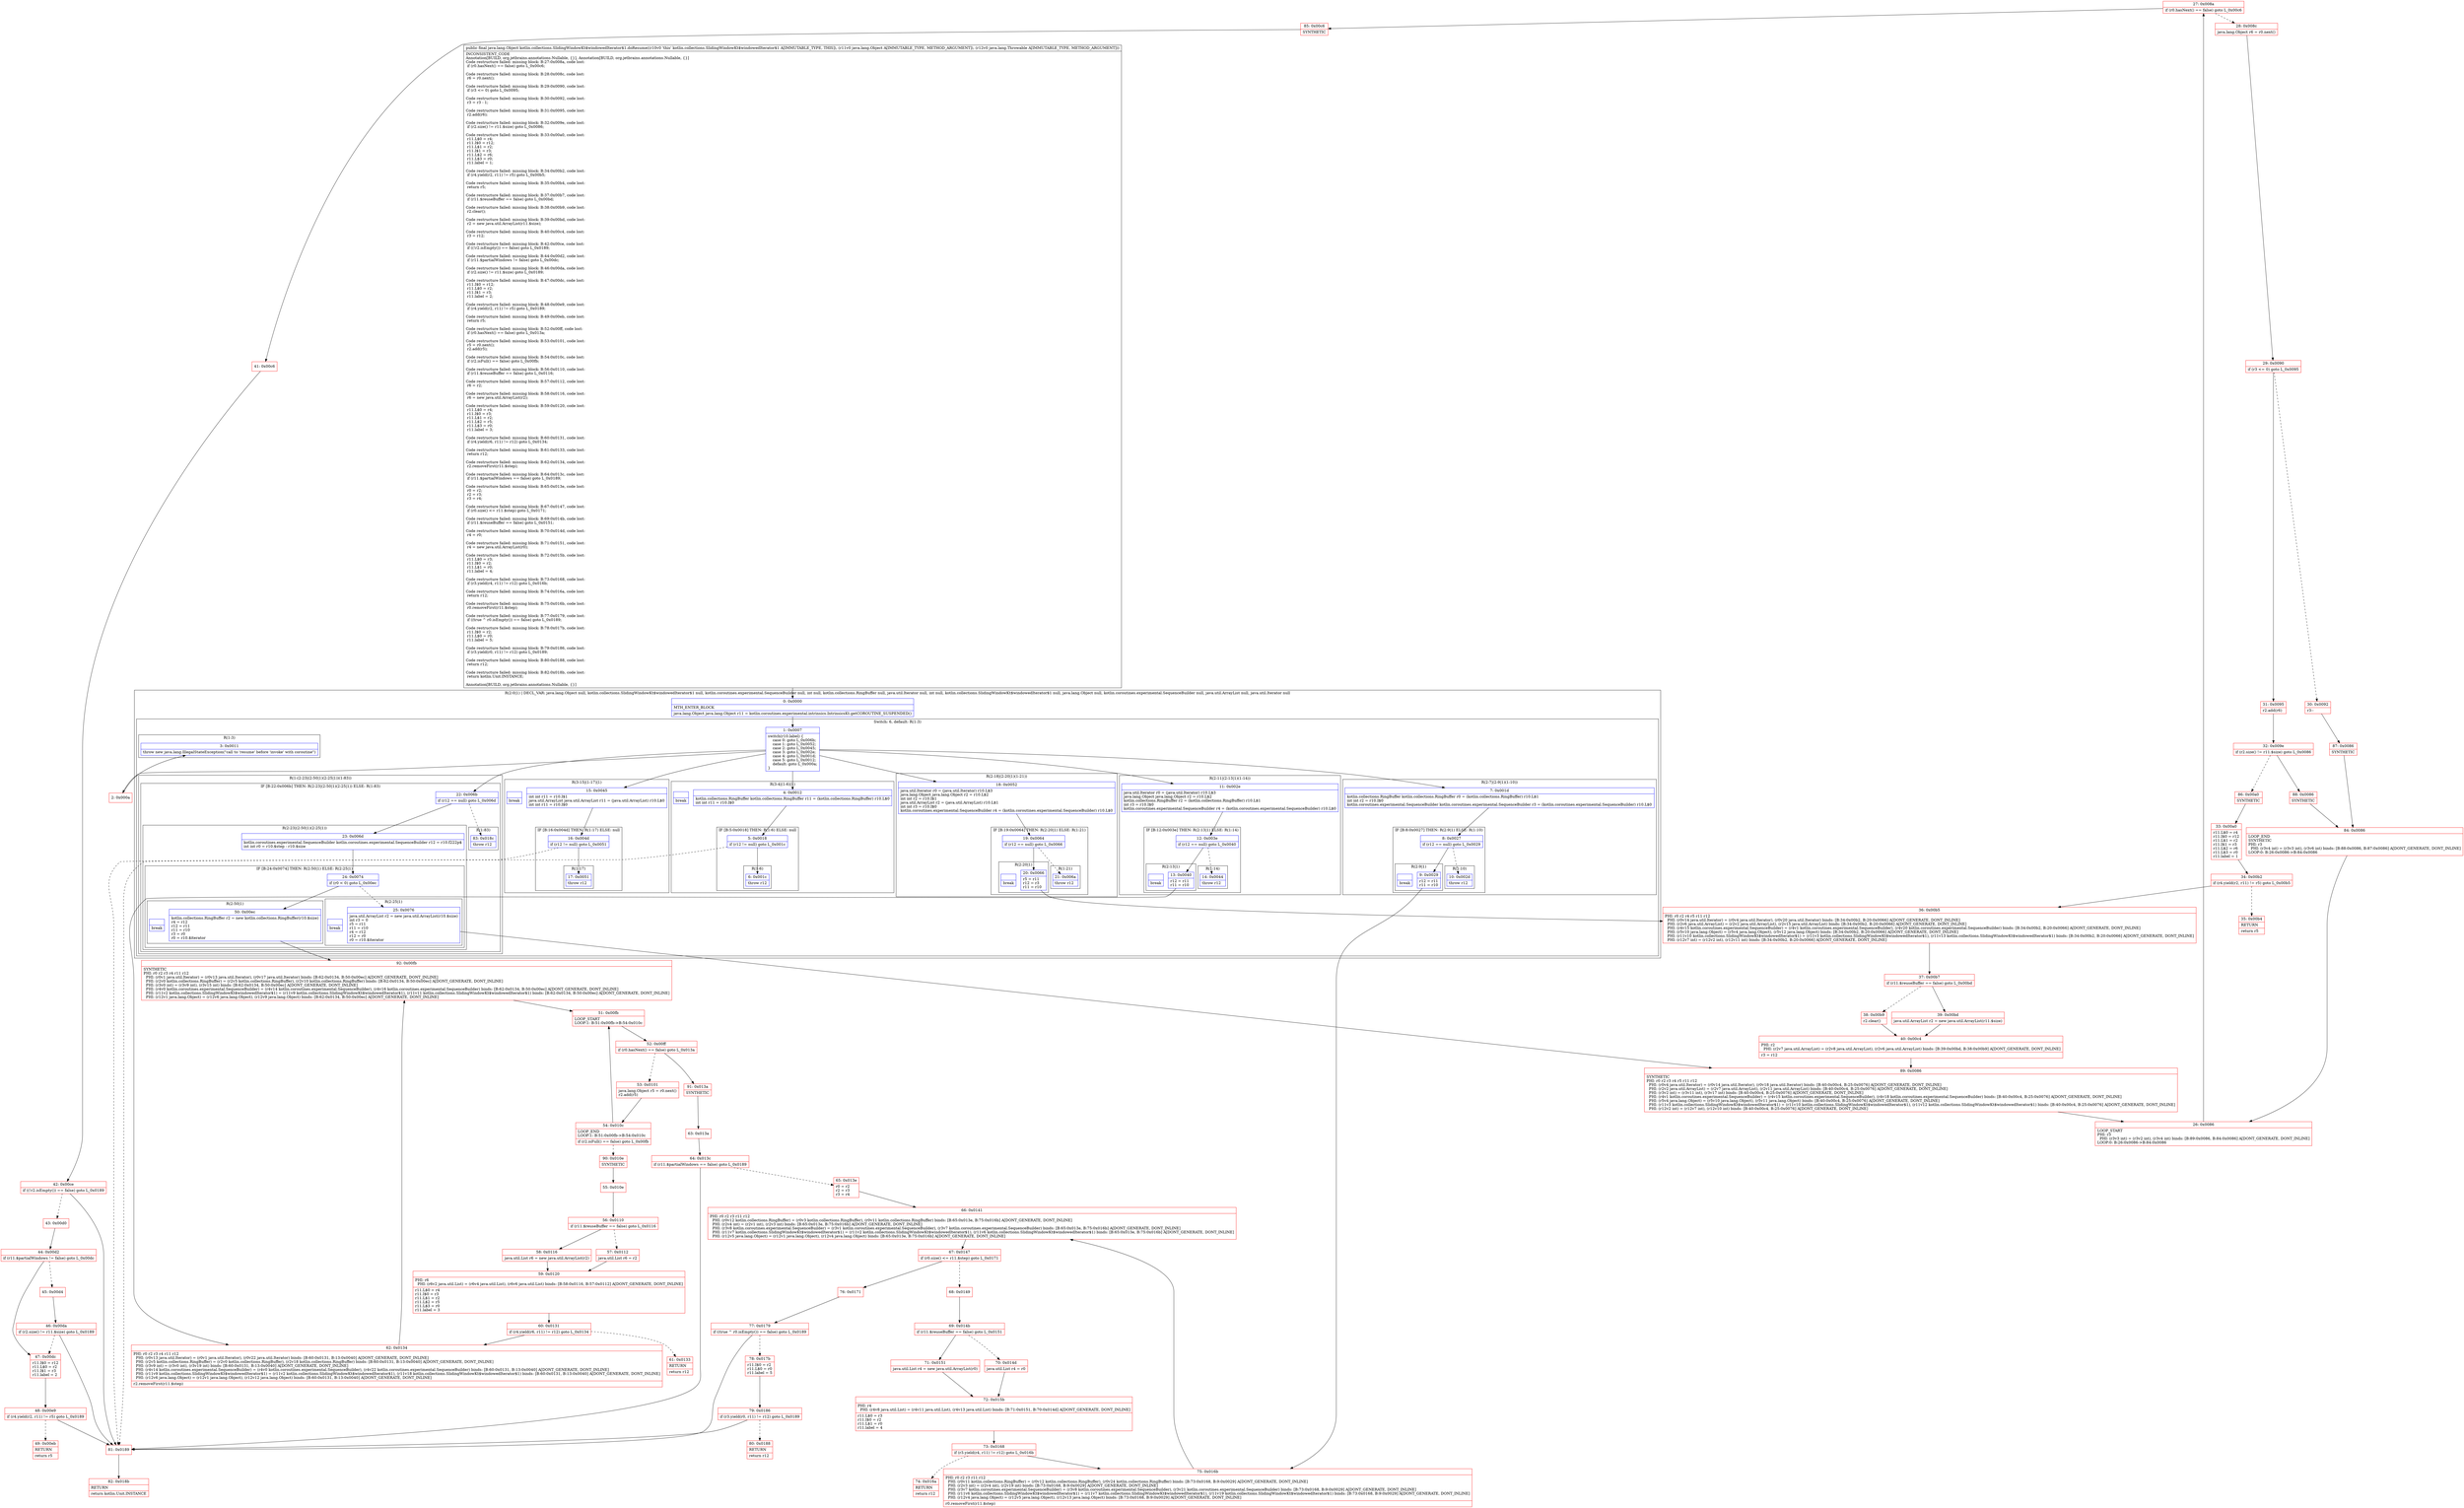 digraph "CFG forkotlin.collections.SlidingWindowKt$windowedIterator$1.doResume(Ljava\/lang\/Object;Ljava\/lang\/Throwable;)Ljava\/lang\/Object;" {
subgraph cluster_Region_406434798 {
label = "R(2:0|1) | DECL_VAR: java.lang.Object null, kotlin.collections.SlidingWindowKt$windowedIterator$1 null, kotlin.coroutines.experimental.SequenceBuilder null, int null, kotlin.collections.RingBuffer null, java.util.Iterator null, int null, kotlin.collections.SlidingWindowKt$windowedIterator$1 null, java.lang.Object null, kotlin.coroutines.experimental.SequenceBuilder null, java.util.ArrayList null, java.util.Iterator null\l";
node [shape=record,color=blue];
Node_0 [shape=record,label="{0\:\ 0x0000|MTH_ENTER_BLOCK\l|java.lang.Object java.lang.Object r11 = kotlin.coroutines.experimental.intrinsics.IntrinsicsKt.getCOROUTINE_SUSPENDED()\l}"];
subgraph cluster_SwitchRegion_1170623544 {
label = "Switch: 6, default: R(1:3)";
node [shape=record,color=blue];
Node_1 [shape=record,label="{1\:\ 0x0007|switch(r10.label) \{\l    case 0: goto L_0x006b;\l    case 1: goto L_0x0052;\l    case 2: goto L_0x0045;\l    case 3: goto L_0x002e;\l    case 4: goto L_0x001d;\l    case 5: goto L_0x0012;\l    default: goto L_0x000a;\l\}\l}"];
subgraph cluster_Region_2084745636 {
label = "R(1:(2:23|(2:50|1)(2:25|1))(1:83))";
node [shape=record,color=blue];
subgraph cluster_IfRegion_684647686 {
label = "IF [B:22:0x006b] THEN: R(2:23|(2:50|1)(2:25|1)) ELSE: R(1:83)";
node [shape=record,color=blue];
Node_22 [shape=record,label="{22\:\ 0x006b|if (r12 == null) goto L_0x006d\l}"];
subgraph cluster_Region_1822930244 {
label = "R(2:23|(2:50|1)(2:25|1))";
node [shape=record,color=blue];
Node_23 [shape=record,label="{23\:\ 0x006d|kotlin.coroutines.experimental.SequenceBuilder kotlin.coroutines.experimental.SequenceBuilder r12 = r10.f222p$\lint int r0 = r10.$step \- r10.$size\l}"];
subgraph cluster_IfRegion_1199360200 {
label = "IF [B:24:0x0074] THEN: R(2:50|1) ELSE: R(2:25|1)";
node [shape=record,color=blue];
Node_24 [shape=record,label="{24\:\ 0x0074|if (r0 \< 0) goto L_0x00ec\l}"];
subgraph cluster_Region_1662660630 {
label = "R(2:50|1)";
node [shape=record,color=blue];
Node_50 [shape=record,label="{50\:\ 0x00ec|kotlin.collections.RingBuffer r2 = new kotlin.collections.RingBuffer(r10.$size)\lr4 = r12\lr12 = r11\lr11 = r10\lr3 = r0\lr0 = r10.$iterator\l}"];
Node_InsnContainer_735324436 [shape=record,label="{|break\l}"];
}
subgraph cluster_Region_436087139 {
label = "R(2:25|1)";
node [shape=record,color=blue];
Node_25 [shape=record,label="{25\:\ 0x0076|java.util.ArrayList r2 = new java.util.ArrayList(r10.$size)\lint r3 = 0\lr5 = r11\lr11 = r10\lr4 = r12\lr12 = r0\lr0 = r10.$iterator\l}"];
Node_InsnContainer_1543772122 [shape=record,label="{|break\l}"];
}
}
}
subgraph cluster_Region_891441775 {
label = "R(1:83)";
node [shape=record,color=blue];
Node_83 [shape=record,label="{83\:\ 0x018c|throw r12\l}"];
}
}
}
subgraph cluster_Region_1130555383 {
label = "R(2:18|(2:20|1)(1:21))";
node [shape=record,color=blue];
Node_18 [shape=record,label="{18\:\ 0x0052|java.util.Iterator r0 = (java.util.Iterator) r10.L$3\ljava.lang.Object java.lang.Object r2 = r10.L$2\lint int r2 = r10.I$1\ljava.util.ArrayList r2 = (java.util.ArrayList) r10.L$1\lint int r3 = r10.I$0\lkotlin.coroutines.experimental.SequenceBuilder r4 = (kotlin.coroutines.experimental.SequenceBuilder) r10.L$0\l}"];
subgraph cluster_IfRegion_1788569368 {
label = "IF [B:19:0x0064] THEN: R(2:20|1) ELSE: R(1:21)";
node [shape=record,color=blue];
Node_19 [shape=record,label="{19\:\ 0x0064|if (r12 == null) goto L_0x0066\l}"];
subgraph cluster_Region_41041258 {
label = "R(2:20|1)";
node [shape=record,color=blue];
Node_20 [shape=record,label="{20\:\ 0x0066|r5 = r11\lr12 = r3\lr11 = r10\l}"];
Node_InsnContainer_1611497430 [shape=record,label="{|break\l}"];
}
subgraph cluster_Region_474681034 {
label = "R(1:21)";
node [shape=record,color=blue];
Node_21 [shape=record,label="{21\:\ 0x006a|throw r12\l}"];
}
}
}
subgraph cluster_Region_675559995 {
label = "R(3:15|(1:17)|1)";
node [shape=record,color=blue];
Node_15 [shape=record,label="{15\:\ 0x0045|int int r11 = r10.I$1\ljava.util.ArrayList java.util.ArrayList r11 = (java.util.ArrayList) r10.L$0\lint int r11 = r10.I$0\l}"];
subgraph cluster_IfRegion_1004373510 {
label = "IF [B:16:0x004d] THEN: R(1:17) ELSE: null";
node [shape=record,color=blue];
Node_16 [shape=record,label="{16\:\ 0x004d|if (r12 != null) goto L_0x0051\l}"];
subgraph cluster_Region_181376450 {
label = "R(1:17)";
node [shape=record,color=blue];
Node_17 [shape=record,label="{17\:\ 0x0051|throw r12\l}"];
}
}
Node_InsnContainer_20424834 [shape=record,label="{|break\l}"];
}
subgraph cluster_Region_225759368 {
label = "R(2:11|(2:13|1)(1:14))";
node [shape=record,color=blue];
Node_11 [shape=record,label="{11\:\ 0x002e|java.util.Iterator r0 = (java.util.Iterator) r10.L$3\ljava.lang.Object java.lang.Object r2 = r10.L$2\lkotlin.collections.RingBuffer r2 = (kotlin.collections.RingBuffer) r10.L$1\lint r3 = r10.I$0\lkotlin.coroutines.experimental.SequenceBuilder r4 = (kotlin.coroutines.experimental.SequenceBuilder) r10.L$0\l}"];
subgraph cluster_IfRegion_1171180336 {
label = "IF [B:12:0x003e] THEN: R(2:13|1) ELSE: R(1:14)";
node [shape=record,color=blue];
Node_12 [shape=record,label="{12\:\ 0x003e|if (r12 == null) goto L_0x0040\l}"];
subgraph cluster_Region_1459705865 {
label = "R(2:13|1)";
node [shape=record,color=blue];
Node_13 [shape=record,label="{13\:\ 0x0040|r12 = r11\lr11 = r10\l}"];
Node_InsnContainer_309626937 [shape=record,label="{|break\l}"];
}
subgraph cluster_Region_1684241968 {
label = "R(1:14)";
node [shape=record,color=blue];
Node_14 [shape=record,label="{14\:\ 0x0044|throw r12\l}"];
}
}
}
subgraph cluster_Region_511587617 {
label = "R(2:7|(2:9|1)(1:10))";
node [shape=record,color=blue];
Node_7 [shape=record,label="{7\:\ 0x001d|kotlin.collections.RingBuffer kotlin.collections.RingBuffer r0 = (kotlin.collections.RingBuffer) r10.L$1\lint int r2 = r10.I$0\lkotlin.coroutines.experimental.SequenceBuilder kotlin.coroutines.experimental.SequenceBuilder r3 = (kotlin.coroutines.experimental.SequenceBuilder) r10.L$0\l}"];
subgraph cluster_IfRegion_1487710598 {
label = "IF [B:8:0x0027] THEN: R(2:9|1) ELSE: R(1:10)";
node [shape=record,color=blue];
Node_8 [shape=record,label="{8\:\ 0x0027|if (r12 == null) goto L_0x0029\l}"];
subgraph cluster_Region_1697208447 {
label = "R(2:9|1)";
node [shape=record,color=blue];
Node_9 [shape=record,label="{9\:\ 0x0029|r12 = r11\lr11 = r10\l}"];
Node_InsnContainer_1804107496 [shape=record,label="{|break\l}"];
}
subgraph cluster_Region_1569396448 {
label = "R(1:10)";
node [shape=record,color=blue];
Node_10 [shape=record,label="{10\:\ 0x002d|throw r12\l}"];
}
}
}
subgraph cluster_Region_2093825435 {
label = "R(3:4|(1:6)|1)";
node [shape=record,color=blue];
Node_4 [shape=record,label="{4\:\ 0x0012|kotlin.collections.RingBuffer kotlin.collections.RingBuffer r11 = (kotlin.collections.RingBuffer) r10.L$0\lint int r11 = r10.I$0\l}"];
subgraph cluster_IfRegion_585523615 {
label = "IF [B:5:0x0018] THEN: R(1:6) ELSE: null";
node [shape=record,color=blue];
Node_5 [shape=record,label="{5\:\ 0x0018|if (r12 != null) goto L_0x001c\l}"];
subgraph cluster_Region_523967708 {
label = "R(1:6)";
node [shape=record,color=blue];
Node_6 [shape=record,label="{6\:\ 0x001c|throw r12\l}"];
}
}
Node_InsnContainer_938237677 [shape=record,label="{|break\l}"];
}
subgraph cluster_Region_844456678 {
label = "R(1:3)";
node [shape=record,color=blue];
Node_3 [shape=record,label="{3\:\ 0x0011|throw new java.lang.IllegalStateException(\"call to 'resume' before 'invoke' with coroutine\")\l}"];
}
}
}
Node_2 [shape=record,color=red,label="{2\:\ 0x000a}"];
Node_26 [shape=record,color=red,label="{26\:\ 0x0086|LOOP_START\lPHI: r3 \l  PHI: (r3v3 int) = (r3v2 int), (r3v4 int) binds: [B:89:0x0086, B:84:0x0086] A[DONT_GENERATE, DONT_INLINE]\lLOOP:0: B:26:0x0086\-\>B:84:0x0086\l}"];
Node_27 [shape=record,color=red,label="{27\:\ 0x008a|if (r0.hasNext() == false) goto L_0x00c6\l}"];
Node_28 [shape=record,color=red,label="{28\:\ 0x008c|java.lang.Object r6 = r0.next()\l}"];
Node_29 [shape=record,color=red,label="{29\:\ 0x0090|if (r3 \<= 0) goto L_0x0095\l}"];
Node_30 [shape=record,color=red,label="{30\:\ 0x0092|r3\-\-\l}"];
Node_31 [shape=record,color=red,label="{31\:\ 0x0095|r2.add(r6)\l}"];
Node_32 [shape=record,color=red,label="{32\:\ 0x009e|if (r2.size() != r11.$size) goto L_0x0086\l}"];
Node_33 [shape=record,color=red,label="{33\:\ 0x00a0|r11.L$0 = r4\lr11.I$0 = r12\lr11.L$1 = r2\lr11.I$1 = r3\lr11.L$2 = r6\lr11.L$3 = r0\lr11.label = 1\l}"];
Node_34 [shape=record,color=red,label="{34\:\ 0x00b2|if (r4.yield(r2, r11) != r5) goto L_0x00b5\l}"];
Node_35 [shape=record,color=red,label="{35\:\ 0x00b4|RETURN\l|return r5\l}"];
Node_36 [shape=record,color=red,label="{36\:\ 0x00b5|PHI: r0 r2 r4 r5 r11 r12 \l  PHI: (r0v14 java.util.Iterator) = (r0v4 java.util.Iterator), (r0v20 java.util.Iterator) binds: [B:34:0x00b2, B:20:0x0066] A[DONT_GENERATE, DONT_INLINE]\l  PHI: (r2v6 java.util.ArrayList) = (r2v2 java.util.ArrayList), (r2v15 java.util.ArrayList) binds: [B:34:0x00b2, B:20:0x0066] A[DONT_GENERATE, DONT_INLINE]\l  PHI: (r4v15 kotlin.coroutines.experimental.SequenceBuilder) = (r4v1 kotlin.coroutines.experimental.SequenceBuilder), (r4v20 kotlin.coroutines.experimental.SequenceBuilder) binds: [B:34:0x00b2, B:20:0x0066] A[DONT_GENERATE, DONT_INLINE]\l  PHI: (r5v10 java.lang.Object) = (r5v4 java.lang.Object), (r5v12 java.lang.Object) binds: [B:34:0x00b2, B:20:0x0066] A[DONT_GENERATE, DONT_INLINE]\l  PHI: (r11v10 kotlin.collections.SlidingWindowKt$windowedIterator$1) = (r11v3 kotlin.collections.SlidingWindowKt$windowedIterator$1), (r11v13 kotlin.collections.SlidingWindowKt$windowedIterator$1) binds: [B:34:0x00b2, B:20:0x0066] A[DONT_GENERATE, DONT_INLINE]\l  PHI: (r12v7 int) = (r12v2 int), (r12v11 int) binds: [B:34:0x00b2, B:20:0x0066] A[DONT_GENERATE, DONT_INLINE]\l}"];
Node_37 [shape=record,color=red,label="{37\:\ 0x00b7|if (r11.$reuseBuffer == false) goto L_0x00bd\l}"];
Node_38 [shape=record,color=red,label="{38\:\ 0x00b9|r2.clear()\l}"];
Node_39 [shape=record,color=red,label="{39\:\ 0x00bd|java.util.ArrayList r2 = new java.util.ArrayList(r11.$size)\l}"];
Node_40 [shape=record,color=red,label="{40\:\ 0x00c4|PHI: r2 \l  PHI: (r2v7 java.util.ArrayList) = (r2v8 java.util.ArrayList), (r2v6 java.util.ArrayList) binds: [B:39:0x00bd, B:38:0x00b9] A[DONT_GENERATE, DONT_INLINE]\l|r3 = r12\l}"];
Node_41 [shape=record,color=red,label="{41\:\ 0x00c6}"];
Node_42 [shape=record,color=red,label="{42\:\ 0x00ce|if ((!r2.isEmpty()) == false) goto L_0x0189\l}"];
Node_43 [shape=record,color=red,label="{43\:\ 0x00d0}"];
Node_44 [shape=record,color=red,label="{44\:\ 0x00d2|if (r11.$partialWindows != false) goto L_0x00dc\l}"];
Node_45 [shape=record,color=red,label="{45\:\ 0x00d4}"];
Node_46 [shape=record,color=red,label="{46\:\ 0x00da|if (r2.size() != r11.$size) goto L_0x0189\l}"];
Node_47 [shape=record,color=red,label="{47\:\ 0x00dc|r11.I$0 = r12\lr11.L$0 = r2\lr11.I$1 = r3\lr11.label = 2\l}"];
Node_48 [shape=record,color=red,label="{48\:\ 0x00e9|if (r4.yield(r2, r11) != r5) goto L_0x0189\l}"];
Node_49 [shape=record,color=red,label="{49\:\ 0x00eb|RETURN\l|return r5\l}"];
Node_51 [shape=record,color=red,label="{51\:\ 0x00fb|LOOP_START\lLOOP:1: B:51:0x00fb\-\>B:54:0x010c\l}"];
Node_52 [shape=record,color=red,label="{52\:\ 0x00ff|if (r0.hasNext() == false) goto L_0x013a\l}"];
Node_53 [shape=record,color=red,label="{53\:\ 0x0101|java.lang.Object r5 = r0.next()\lr2.add(r5)\l}"];
Node_54 [shape=record,color=red,label="{54\:\ 0x010c|LOOP_END\lLOOP:1: B:51:0x00fb\-\>B:54:0x010c\l|if (r2.isFull() == false) goto L_0x00fb\l}"];
Node_55 [shape=record,color=red,label="{55\:\ 0x010e}"];
Node_56 [shape=record,color=red,label="{56\:\ 0x0110|if (r11.$reuseBuffer == false) goto L_0x0116\l}"];
Node_57 [shape=record,color=red,label="{57\:\ 0x0112|java.util.List r6 = r2\l}"];
Node_58 [shape=record,color=red,label="{58\:\ 0x0116|java.util.List r6 = new java.util.ArrayList(r2)\l}"];
Node_59 [shape=record,color=red,label="{59\:\ 0x0120|PHI: r6 \l  PHI: (r6v2 java.util.List) = (r6v4 java.util.List), (r6v6 java.util.List) binds: [B:58:0x0116, B:57:0x0112] A[DONT_GENERATE, DONT_INLINE]\l|r11.L$0 = r4\lr11.I$0 = r3\lr11.L$1 = r2\lr11.L$2 = r5\lr11.L$3 = r0\lr11.label = 3\l}"];
Node_60 [shape=record,color=red,label="{60\:\ 0x0131|if (r4.yield(r6, r11) != r12) goto L_0x0134\l}"];
Node_61 [shape=record,color=red,label="{61\:\ 0x0133|RETURN\l|return r12\l}"];
Node_62 [shape=record,color=red,label="{62\:\ 0x0134|PHI: r0 r2 r3 r4 r11 r12 \l  PHI: (r0v13 java.util.Iterator) = (r0v1 java.util.Iterator), (r0v22 java.util.Iterator) binds: [B:60:0x0131, B:13:0x0040] A[DONT_GENERATE, DONT_INLINE]\l  PHI: (r2v5 kotlin.collections.RingBuffer) = (r2v0 kotlin.collections.RingBuffer), (r2v18 kotlin.collections.RingBuffer) binds: [B:60:0x0131, B:13:0x0040] A[DONT_GENERATE, DONT_INLINE]\l  PHI: (r3v9 int) = (r3v0 int), (r3v19 int) binds: [B:60:0x0131, B:13:0x0040] A[DONT_GENERATE, DONT_INLINE]\l  PHI: (r4v14 kotlin.coroutines.experimental.SequenceBuilder) = (r4v0 kotlin.coroutines.experimental.SequenceBuilder), (r4v22 kotlin.coroutines.experimental.SequenceBuilder) binds: [B:60:0x0131, B:13:0x0040] A[DONT_GENERATE, DONT_INLINE]\l  PHI: (r11v9 kotlin.collections.SlidingWindowKt$windowedIterator$1) = (r11v2 kotlin.collections.SlidingWindowKt$windowedIterator$1), (r11v18 kotlin.collections.SlidingWindowKt$windowedIterator$1) binds: [B:60:0x0131, B:13:0x0040] A[DONT_GENERATE, DONT_INLINE]\l  PHI: (r12v6 java.lang.Object) = (r12v1 java.lang.Object), (r12v12 java.lang.Object) binds: [B:60:0x0131, B:13:0x0040] A[DONT_GENERATE, DONT_INLINE]\l|r2.removeFirst(r11.$step)\l}"];
Node_63 [shape=record,color=red,label="{63\:\ 0x013a}"];
Node_64 [shape=record,color=red,label="{64\:\ 0x013c|if (r11.$partialWindows == false) goto L_0x0189\l}"];
Node_65 [shape=record,color=red,label="{65\:\ 0x013e|r0 = r2\lr2 = r3\lr3 = r4\l}"];
Node_66 [shape=record,color=red,label="{66\:\ 0x0141|PHI: r0 r2 r3 r11 r12 \l  PHI: (r0v12 kotlin.collections.RingBuffer) = (r0v3 kotlin.collections.RingBuffer), (r0v11 kotlin.collections.RingBuffer) binds: [B:65:0x013e, B:75:0x016b] A[DONT_GENERATE, DONT_INLINE]\l  PHI: (r2v4 int) = (r2v1 int), (r2v3 int) binds: [B:65:0x013e, B:75:0x016b] A[DONT_GENERATE, DONT_INLINE]\l  PHI: (r3v8 kotlin.coroutines.experimental.SequenceBuilder) = (r3v1 kotlin.coroutines.experimental.SequenceBuilder), (r3v7 kotlin.coroutines.experimental.SequenceBuilder) binds: [B:65:0x013e, B:75:0x016b] A[DONT_GENERATE, DONT_INLINE]\l  PHI: (r11v7 kotlin.collections.SlidingWindowKt$windowedIterator$1) = (r11v2 kotlin.collections.SlidingWindowKt$windowedIterator$1), (r11v6 kotlin.collections.SlidingWindowKt$windowedIterator$1) binds: [B:65:0x013e, B:75:0x016b] A[DONT_GENERATE, DONT_INLINE]\l  PHI: (r12v5 java.lang.Object) = (r12v1 java.lang.Object), (r12v4 java.lang.Object) binds: [B:65:0x013e, B:75:0x016b] A[DONT_GENERATE, DONT_INLINE]\l}"];
Node_67 [shape=record,color=red,label="{67\:\ 0x0147|if (r0.size() \<= r11.$step) goto L_0x0171\l}"];
Node_68 [shape=record,color=red,label="{68\:\ 0x0149}"];
Node_69 [shape=record,color=red,label="{69\:\ 0x014b|if (r11.$reuseBuffer == false) goto L_0x0151\l}"];
Node_70 [shape=record,color=red,label="{70\:\ 0x014d|java.util.List r4 = r0\l}"];
Node_71 [shape=record,color=red,label="{71\:\ 0x0151|java.util.List r4 = new java.util.ArrayList(r0)\l}"];
Node_72 [shape=record,color=red,label="{72\:\ 0x015b|PHI: r4 \l  PHI: (r4v8 java.util.List) = (r4v11 java.util.List), (r4v13 java.util.List) binds: [B:71:0x0151, B:70:0x014d] A[DONT_GENERATE, DONT_INLINE]\l|r11.L$0 = r3\lr11.I$0 = r2\lr11.L$1 = r0\lr11.label = 4\l}"];
Node_73 [shape=record,color=red,label="{73\:\ 0x0168|if (r3.yield(r4, r11) != r12) goto L_0x016b\l}"];
Node_74 [shape=record,color=red,label="{74\:\ 0x016a|RETURN\l|return r12\l}"];
Node_75 [shape=record,color=red,label="{75\:\ 0x016b|PHI: r0 r2 r3 r11 r12 \l  PHI: (r0v11 kotlin.collections.RingBuffer) = (r0v12 kotlin.collections.RingBuffer), (r0v24 kotlin.collections.RingBuffer) binds: [B:73:0x0168, B:9:0x0029] A[DONT_GENERATE, DONT_INLINE]\l  PHI: (r2v3 int) = (r2v4 int), (r2v19 int) binds: [B:73:0x0168, B:9:0x0029] A[DONT_GENERATE, DONT_INLINE]\l  PHI: (r3v7 kotlin.coroutines.experimental.SequenceBuilder) = (r3v8 kotlin.coroutines.experimental.SequenceBuilder), (r3v21 kotlin.coroutines.experimental.SequenceBuilder) binds: [B:73:0x0168, B:9:0x0029] A[DONT_GENERATE, DONT_INLINE]\l  PHI: (r11v6 kotlin.collections.SlidingWindowKt$windowedIterator$1) = (r11v7 kotlin.collections.SlidingWindowKt$windowedIterator$1), (r11v19 kotlin.collections.SlidingWindowKt$windowedIterator$1) binds: [B:73:0x0168, B:9:0x0029] A[DONT_GENERATE, DONT_INLINE]\l  PHI: (r12v4 java.lang.Object) = (r12v5 java.lang.Object), (r12v13 java.lang.Object) binds: [B:73:0x0168, B:9:0x0029] A[DONT_GENERATE, DONT_INLINE]\l|r0.removeFirst(r11.$step)\l}"];
Node_76 [shape=record,color=red,label="{76\:\ 0x0171}"];
Node_77 [shape=record,color=red,label="{77\:\ 0x0179|if ((true ^ r0.isEmpty()) == false) goto L_0x0189\l}"];
Node_78 [shape=record,color=red,label="{78\:\ 0x017b|r11.I$0 = r2\lr11.L$0 = r0\lr11.label = 5\l}"];
Node_79 [shape=record,color=red,label="{79\:\ 0x0186|if (r3.yield(r0, r11) != r12) goto L_0x0189\l}"];
Node_80 [shape=record,color=red,label="{80\:\ 0x0188|RETURN\l|return r12\l}"];
Node_81 [shape=record,color=red,label="{81\:\ 0x0189}"];
Node_82 [shape=record,color=red,label="{82\:\ 0x018b|RETURN\l|return kotlin.Unit.INSTANCE\l}"];
Node_84 [shape=record,color=red,label="{84\:\ 0x0086|LOOP_END\lSYNTHETIC\lPHI: r3 \l  PHI: (r3v4 int) = (r3v3 int), (r3v6 int) binds: [B:88:0x0086, B:87:0x0086] A[DONT_GENERATE, DONT_INLINE]\lLOOP:0: B:26:0x0086\-\>B:84:0x0086\l}"];
Node_85 [shape=record,color=red,label="{85\:\ 0x00c6|SYNTHETIC\l}"];
Node_86 [shape=record,color=red,label="{86\:\ 0x00a0|SYNTHETIC\l}"];
Node_87 [shape=record,color=red,label="{87\:\ 0x0086|SYNTHETIC\l}"];
Node_88 [shape=record,color=red,label="{88\:\ 0x0086|SYNTHETIC\l}"];
Node_89 [shape=record,color=red,label="{89\:\ 0x0086|SYNTHETIC\lPHI: r0 r2 r3 r4 r5 r11 r12 \l  PHI: (r0v4 java.util.Iterator) = (r0v14 java.util.Iterator), (r0v18 java.util.Iterator) binds: [B:40:0x00c4, B:25:0x0076] A[DONT_GENERATE, DONT_INLINE]\l  PHI: (r2v2 java.util.ArrayList) = (r2v7 java.util.ArrayList), (r2v11 java.util.ArrayList) binds: [B:40:0x00c4, B:25:0x0076] A[DONT_GENERATE, DONT_INLINE]\l  PHI: (r3v2 int) = (r3v11 int), (r3v17 int) binds: [B:40:0x00c4, B:25:0x0076] A[DONT_GENERATE, DONT_INLINE]\l  PHI: (r4v1 kotlin.coroutines.experimental.SequenceBuilder) = (r4v15 kotlin.coroutines.experimental.SequenceBuilder), (r4v18 kotlin.coroutines.experimental.SequenceBuilder) binds: [B:40:0x00c4, B:25:0x0076] A[DONT_GENERATE, DONT_INLINE]\l  PHI: (r5v4 java.lang.Object) = (r5v10 java.lang.Object), (r5v11 java.lang.Object) binds: [B:40:0x00c4, B:25:0x0076] A[DONT_GENERATE, DONT_INLINE]\l  PHI: (r11v3 kotlin.collections.SlidingWindowKt$windowedIterator$1) = (r11v10 kotlin.collections.SlidingWindowKt$windowedIterator$1), (r11v12 kotlin.collections.SlidingWindowKt$windowedIterator$1) binds: [B:40:0x00c4, B:25:0x0076] A[DONT_GENERATE, DONT_INLINE]\l  PHI: (r12v2 int) = (r12v7 int), (r12v10 int) binds: [B:40:0x00c4, B:25:0x0076] A[DONT_GENERATE, DONT_INLINE]\l}"];
Node_90 [shape=record,color=red,label="{90\:\ 0x010e|SYNTHETIC\l}"];
Node_91 [shape=record,color=red,label="{91\:\ 0x013a|SYNTHETIC\l}"];
Node_92 [shape=record,color=red,label="{92\:\ 0x00fb|SYNTHETIC\lPHI: r0 r2 r3 r4 r11 r12 \l  PHI: (r0v1 java.util.Iterator) = (r0v13 java.util.Iterator), (r0v17 java.util.Iterator) binds: [B:62:0x0134, B:50:0x00ec] A[DONT_GENERATE, DONT_INLINE]\l  PHI: (r2v0 kotlin.collections.RingBuffer) = (r2v5 kotlin.collections.RingBuffer), (r2v10 kotlin.collections.RingBuffer) binds: [B:62:0x0134, B:50:0x00ec] A[DONT_GENERATE, DONT_INLINE]\l  PHI: (r3v0 int) = (r3v9 int), (r3v15 int) binds: [B:62:0x0134, B:50:0x00ec] A[DONT_GENERATE, DONT_INLINE]\l  PHI: (r4v0 kotlin.coroutines.experimental.SequenceBuilder) = (r4v14 kotlin.coroutines.experimental.SequenceBuilder), (r4v16 kotlin.coroutines.experimental.SequenceBuilder) binds: [B:62:0x0134, B:50:0x00ec] A[DONT_GENERATE, DONT_INLINE]\l  PHI: (r11v2 kotlin.collections.SlidingWindowKt$windowedIterator$1) = (r11v9 kotlin.collections.SlidingWindowKt$windowedIterator$1), (r11v11 kotlin.collections.SlidingWindowKt$windowedIterator$1) binds: [B:62:0x0134, B:50:0x00ec] A[DONT_GENERATE, DONT_INLINE]\l  PHI: (r12v1 java.lang.Object) = (r12v6 java.lang.Object), (r12v9 java.lang.Object) binds: [B:62:0x0134, B:50:0x00ec] A[DONT_GENERATE, DONT_INLINE]\l}"];
MethodNode[shape=record,label="{public final java.lang.Object kotlin.collections.SlidingWindowKt$windowedIterator$1.doResume((r10v0 'this' kotlin.collections.SlidingWindowKt$windowedIterator$1 A[IMMUTABLE_TYPE, THIS]), (r11v0 java.lang.Object A[IMMUTABLE_TYPE, METHOD_ARGUMENT]), (r12v0 java.lang.Throwable A[IMMUTABLE_TYPE, METHOD_ARGUMENT]))  | INCONSISTENT_CODE\lAnnotation[BUILD, org.jetbrains.annotations.Nullable, \{\}], Annotation[BUILD, org.jetbrains.annotations.Nullable, \{\}]\lCode restructure failed: missing block: B:27:0x008a, code lost:\l    if (r0.hasNext() == false) goto L_0x00c6;\l\lCode restructure failed: missing block: B:28:0x008c, code lost:\l    r6 = r0.next();\l\lCode restructure failed: missing block: B:29:0x0090, code lost:\l    if (r3 \<= 0) goto L_0x0095;\l\lCode restructure failed: missing block: B:30:0x0092, code lost:\l    r3 = r3 \- 1;\l\lCode restructure failed: missing block: B:31:0x0095, code lost:\l    r2.add(r6);\l\lCode restructure failed: missing block: B:32:0x009e, code lost:\l    if (r2.size() != r11.$size) goto L_0x0086;\l\lCode restructure failed: missing block: B:33:0x00a0, code lost:\l    r11.L$0 = r4;\l    r11.I$0 = r12;\l    r11.L$1 = r2;\l    r11.I$1 = r3;\l    r11.L$2 = r6;\l    r11.L$3 = r0;\l    r11.label = 1;\l\lCode restructure failed: missing block: B:34:0x00b2, code lost:\l    if (r4.yield(r2, r11) != r5) goto L_0x00b5;\l\lCode restructure failed: missing block: B:35:0x00b4, code lost:\l    return r5;\l\lCode restructure failed: missing block: B:37:0x00b7, code lost:\l    if (r11.$reuseBuffer == false) goto L_0x00bd;\l\lCode restructure failed: missing block: B:38:0x00b9, code lost:\l    r2.clear();\l\lCode restructure failed: missing block: B:39:0x00bd, code lost:\l    r2 = new java.util.ArrayList(r11.$size);\l\lCode restructure failed: missing block: B:40:0x00c4, code lost:\l    r3 = r12;\l\lCode restructure failed: missing block: B:42:0x00ce, code lost:\l    if ((!r2.isEmpty()) == false) goto L_0x0189;\l\lCode restructure failed: missing block: B:44:0x00d2, code lost:\l    if (r11.$partialWindows != false) goto L_0x00dc;\l\lCode restructure failed: missing block: B:46:0x00da, code lost:\l    if (r2.size() != r11.$size) goto L_0x0189;\l\lCode restructure failed: missing block: B:47:0x00dc, code lost:\l    r11.I$0 = r12;\l    r11.L$0 = r2;\l    r11.I$1 = r3;\l    r11.label = 2;\l\lCode restructure failed: missing block: B:48:0x00e9, code lost:\l    if (r4.yield(r2, r11) != r5) goto L_0x0189;\l\lCode restructure failed: missing block: B:49:0x00eb, code lost:\l    return r5;\l\lCode restructure failed: missing block: B:52:0x00ff, code lost:\l    if (r0.hasNext() == false) goto L_0x013a;\l\lCode restructure failed: missing block: B:53:0x0101, code lost:\l    r5 = r0.next();\l    r2.add(r5);\l\lCode restructure failed: missing block: B:54:0x010c, code lost:\l    if (r2.isFull() == false) goto L_0x00fb;\l\lCode restructure failed: missing block: B:56:0x0110, code lost:\l    if (r11.$reuseBuffer == false) goto L_0x0116;\l\lCode restructure failed: missing block: B:57:0x0112, code lost:\l    r6 = r2;\l\lCode restructure failed: missing block: B:58:0x0116, code lost:\l    r6 = new java.util.ArrayList(r2);\l\lCode restructure failed: missing block: B:59:0x0120, code lost:\l    r11.L$0 = r4;\l    r11.I$0 = r3;\l    r11.L$1 = r2;\l    r11.L$2 = r5;\l    r11.L$3 = r0;\l    r11.label = 3;\l\lCode restructure failed: missing block: B:60:0x0131, code lost:\l    if (r4.yield(r6, r11) != r12) goto L_0x0134;\l\lCode restructure failed: missing block: B:61:0x0133, code lost:\l    return r12;\l\lCode restructure failed: missing block: B:62:0x0134, code lost:\l    r2.removeFirst(r11.$step);\l\lCode restructure failed: missing block: B:64:0x013c, code lost:\l    if (r11.$partialWindows == false) goto L_0x0189;\l\lCode restructure failed: missing block: B:65:0x013e, code lost:\l    r0 = r2;\l    r2 = r3;\l    r3 = r4;\l\lCode restructure failed: missing block: B:67:0x0147, code lost:\l    if (r0.size() \<= r11.$step) goto L_0x0171;\l\lCode restructure failed: missing block: B:69:0x014b, code lost:\l    if (r11.$reuseBuffer == false) goto L_0x0151;\l\lCode restructure failed: missing block: B:70:0x014d, code lost:\l    r4 = r0;\l\lCode restructure failed: missing block: B:71:0x0151, code lost:\l    r4 = new java.util.ArrayList(r0);\l\lCode restructure failed: missing block: B:72:0x015b, code lost:\l    r11.L$0 = r3;\l    r11.I$0 = r2;\l    r11.L$1 = r0;\l    r11.label = 4;\l\lCode restructure failed: missing block: B:73:0x0168, code lost:\l    if (r3.yield(r4, r11) != r12) goto L_0x016b;\l\lCode restructure failed: missing block: B:74:0x016a, code lost:\l    return r12;\l\lCode restructure failed: missing block: B:75:0x016b, code lost:\l    r0.removeFirst(r11.$step);\l\lCode restructure failed: missing block: B:77:0x0179, code lost:\l    if ((true ^ r0.isEmpty()) == false) goto L_0x0189;\l\lCode restructure failed: missing block: B:78:0x017b, code lost:\l    r11.I$0 = r2;\l    r11.L$0 = r0;\l    r11.label = 5;\l\lCode restructure failed: missing block: B:79:0x0186, code lost:\l    if (r3.yield(r0, r11) != r12) goto L_0x0189;\l\lCode restructure failed: missing block: B:80:0x0188, code lost:\l    return r12;\l\lCode restructure failed: missing block: B:82:0x018b, code lost:\l    return kotlin.Unit.INSTANCE;\l\lAnnotation[BUILD, org.jetbrains.annotations.Nullable, \{\}]\l}"];
MethodNode -> Node_0;
Node_0 -> Node_1;
Node_1 -> Node_2;
Node_1 -> Node_4;
Node_1 -> Node_7;
Node_1 -> Node_11;
Node_1 -> Node_15;
Node_1 -> Node_18;
Node_1 -> Node_22;
Node_22 -> Node_23;
Node_22 -> Node_83[style=dashed];
Node_23 -> Node_24;
Node_24 -> Node_25[style=dashed];
Node_24 -> Node_50;
Node_50 -> Node_92;
Node_25 -> Node_89;
Node_18 -> Node_19;
Node_19 -> Node_20;
Node_19 -> Node_21[style=dashed];
Node_20 -> Node_36;
Node_15 -> Node_16;
Node_16 -> Node_17;
Node_16 -> Node_81[style=dashed];
Node_11 -> Node_12;
Node_12 -> Node_13;
Node_12 -> Node_14[style=dashed];
Node_13 -> Node_62;
Node_7 -> Node_8;
Node_8 -> Node_9;
Node_8 -> Node_10[style=dashed];
Node_9 -> Node_75;
Node_4 -> Node_5;
Node_5 -> Node_6;
Node_5 -> Node_81[style=dashed];
Node_2 -> Node_3;
Node_26 -> Node_27;
Node_27 -> Node_28[style=dashed];
Node_27 -> Node_85;
Node_28 -> Node_29;
Node_29 -> Node_30[style=dashed];
Node_29 -> Node_31;
Node_30 -> Node_87;
Node_31 -> Node_32;
Node_32 -> Node_86[style=dashed];
Node_32 -> Node_88;
Node_33 -> Node_34;
Node_34 -> Node_35[style=dashed];
Node_34 -> Node_36;
Node_36 -> Node_37;
Node_37 -> Node_38[style=dashed];
Node_37 -> Node_39;
Node_38 -> Node_40;
Node_39 -> Node_40;
Node_40 -> Node_89;
Node_41 -> Node_42;
Node_42 -> Node_43[style=dashed];
Node_42 -> Node_81;
Node_43 -> Node_44;
Node_44 -> Node_45[style=dashed];
Node_44 -> Node_47;
Node_45 -> Node_46;
Node_46 -> Node_47[style=dashed];
Node_46 -> Node_81;
Node_47 -> Node_48;
Node_48 -> Node_49[style=dashed];
Node_48 -> Node_81;
Node_51 -> Node_52;
Node_52 -> Node_53[style=dashed];
Node_52 -> Node_91;
Node_53 -> Node_54;
Node_54 -> Node_51;
Node_54 -> Node_90[style=dashed];
Node_55 -> Node_56;
Node_56 -> Node_57[style=dashed];
Node_56 -> Node_58;
Node_57 -> Node_59;
Node_58 -> Node_59;
Node_59 -> Node_60;
Node_60 -> Node_61[style=dashed];
Node_60 -> Node_62;
Node_62 -> Node_92;
Node_63 -> Node_64;
Node_64 -> Node_65[style=dashed];
Node_64 -> Node_81;
Node_65 -> Node_66;
Node_66 -> Node_67;
Node_67 -> Node_68[style=dashed];
Node_67 -> Node_76;
Node_68 -> Node_69;
Node_69 -> Node_70[style=dashed];
Node_69 -> Node_71;
Node_70 -> Node_72;
Node_71 -> Node_72;
Node_72 -> Node_73;
Node_73 -> Node_74[style=dashed];
Node_73 -> Node_75;
Node_75 -> Node_66;
Node_76 -> Node_77;
Node_77 -> Node_78[style=dashed];
Node_77 -> Node_81;
Node_78 -> Node_79;
Node_79 -> Node_80[style=dashed];
Node_79 -> Node_81;
Node_81 -> Node_82;
Node_84 -> Node_26;
Node_85 -> Node_41;
Node_86 -> Node_33;
Node_87 -> Node_84;
Node_88 -> Node_84;
Node_89 -> Node_26;
Node_90 -> Node_55;
Node_91 -> Node_63;
Node_92 -> Node_51;
}

